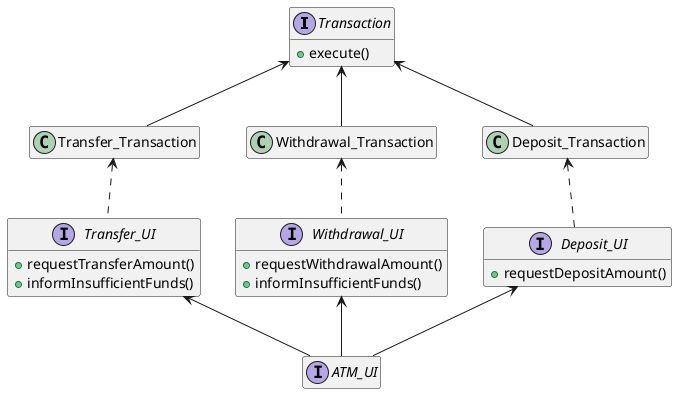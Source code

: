 @startuml;
hide empty members

together{
    interface Transaction {
        + execute()
    }

    class Deposit_Transaction
    class Withdrawal_Transaction
    class Transfer_Transaction

    Deposit_Transaction    -up-> Transaction
    Withdrawal_Transaction -up-> Transaction
    Transfer_Transaction   -up-> Transaction
}


together{
    interface Deposit_UI    {
        + requestDepositAmount()
    }

    interface Withdrawal_UI {
        + requestWithdrawalAmount()
        + informInsufficientFunds()
    }
    interface Transfer_UI   {
        + requestTransferAmount()
        + informInsufficientFunds()
    }
}

Deposit_UI    .up.> Deposit_Transaction
Withdrawal_UI .up.> Withdrawal_Transaction
Transfer_UI   .up.> Transfer_Transaction

interface ATM_UI

ATM_UI -up-> Withdrawal_UI
ATM_UI -up-> Deposit_UI
ATM_UI -up-> Transfer_UI

@enduml;
